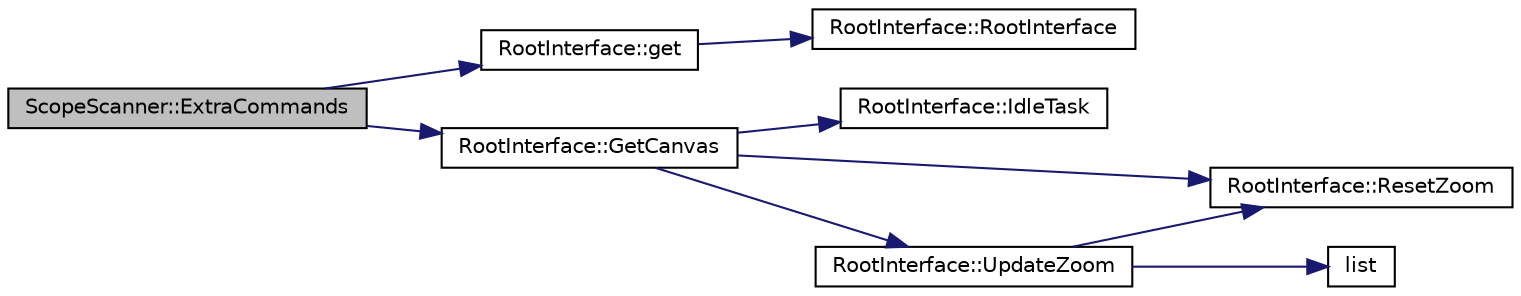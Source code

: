 digraph "ScopeScanner::ExtraCommands"
{
  edge [fontname="Helvetica",fontsize="10",labelfontname="Helvetica",labelfontsize="10"];
  node [fontname="Helvetica",fontsize="10",shape=record];
  rankdir="LR";
  Node1 [label="ScopeScanner::ExtraCommands",height=0.2,width=0.4,color="black", fillcolor="grey75", style="filled", fontcolor="black"];
  Node1 -> Node2 [color="midnightblue",fontsize="10",style="solid",fontname="Helvetica"];
  Node2 [label="RootInterface::get",height=0.2,width=0.4,color="black", fillcolor="white", style="filled",URL="$d8/da5/class_root_interface.html#ad369e92a08888d5f34b27a029bd9cdd4"];
  Node2 -> Node3 [color="midnightblue",fontsize="10",style="solid",fontname="Helvetica"];
  Node3 [label="RootInterface::RootInterface",height=0.2,width=0.4,color="black", fillcolor="white", style="filled",URL="$d8/da5/class_root_interface.html#a0a3fafffd865dcd011ee5dcc95600c26"];
  Node1 -> Node4 [color="midnightblue",fontsize="10",style="solid",fontname="Helvetica"];
  Node4 [label="RootInterface::GetCanvas",height=0.2,width=0.4,color="black", fillcolor="white", style="filled",URL="$d8/da5/class_root_interface.html#ab29db8e2b6a0fdae2e6fb5ce3ca74555"];
  Node4 -> Node5 [color="midnightblue",fontsize="10",style="solid",fontname="Helvetica"];
  Node5 [label="RootInterface::IdleTask",height=0.2,width=0.4,color="black", fillcolor="white", style="filled",URL="$d8/da5/class_root_interface.html#a44bce7d73b4f1505e0750da0681ef67c"];
  Node4 -> Node6 [color="midnightblue",fontsize="10",style="solid",fontname="Helvetica"];
  Node6 [label="RootInterface::UpdateZoom",height=0.2,width=0.4,color="black", fillcolor="white", style="filled",URL="$d8/da5/class_root_interface.html#abfbf3ab2a2b3dec89614030175198c36"];
  Node6 -> Node7 [color="midnightblue",fontsize="10",style="solid",fontname="Helvetica"];
  Node7 [label="RootInterface::ResetZoom",height=0.2,width=0.4,color="black", fillcolor="white", style="filled",URL="$d8/da5/class_root_interface.html#a7d7a082954d93789c99e93bb29dc6dcb"];
  Node6 -> Node8 [color="midnightblue",fontsize="10",style="solid",fontname="Helvetica"];
  Node8 [label="list",height=0.2,width=0.4,color="black", fillcolor="white", style="filled",URL="$dc/d06/_analysis_2_resources_2source_2_c_make_lists_8txt.html#a92407aa83aceb7e781743373bcb8035a"];
  Node4 -> Node7 [color="midnightblue",fontsize="10",style="solid",fontname="Helvetica"];
}
